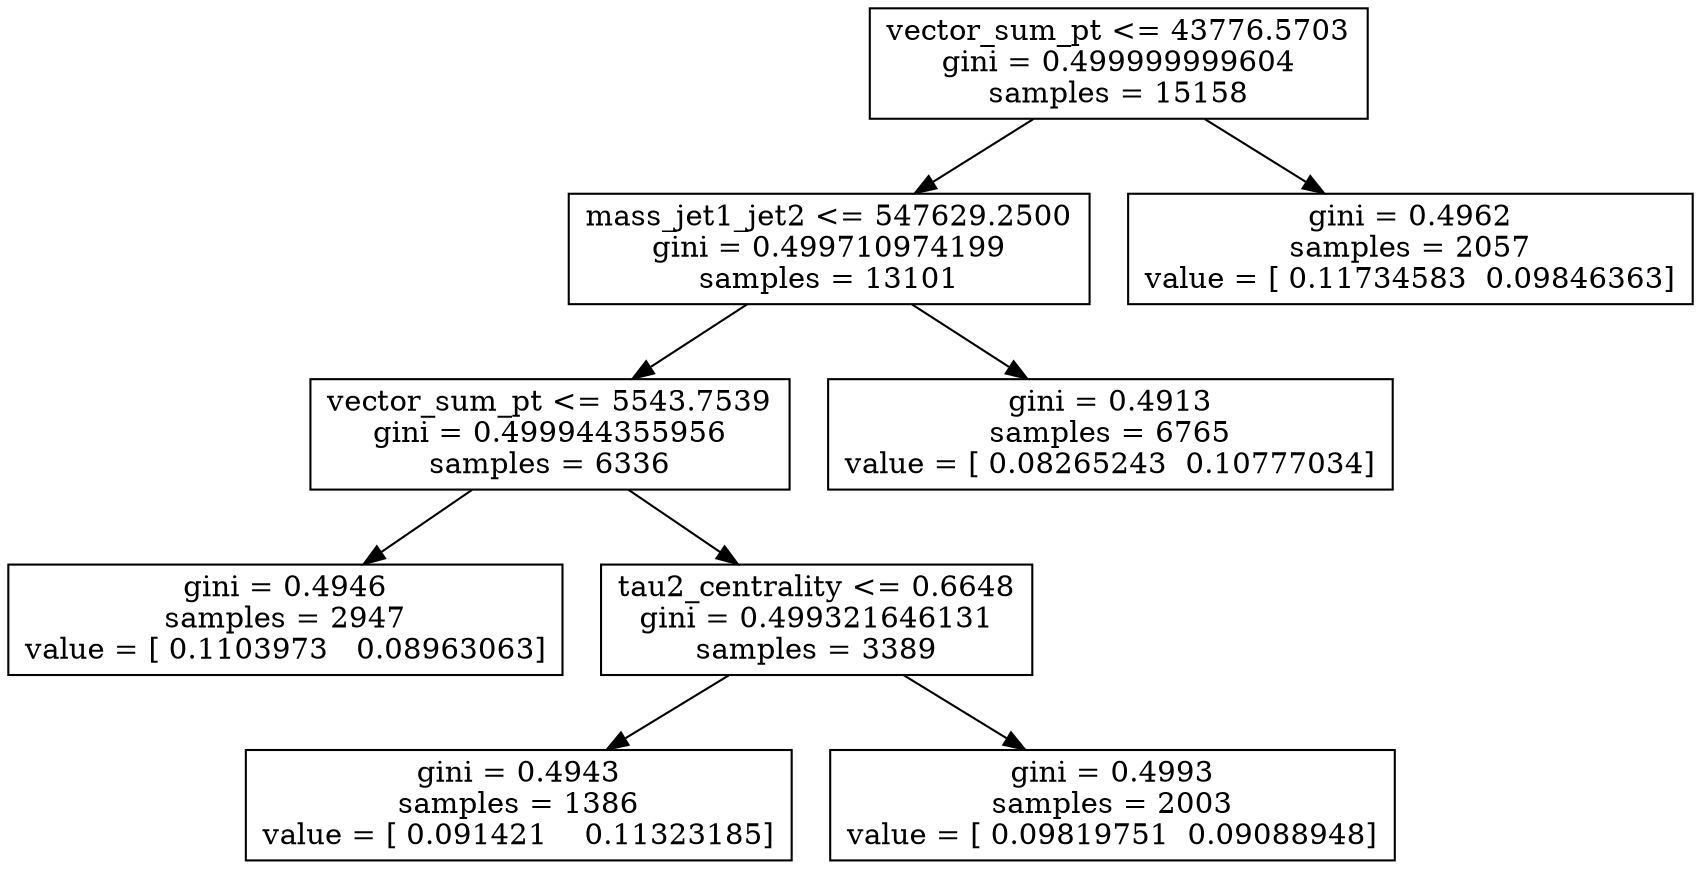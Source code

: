 digraph Tree {
0 [label="vector_sum_pt <= 43776.5703\ngini = 0.499999999604\nsamples = 15158", shape="box"] ;
1 [label="mass_jet1_jet2 <= 547629.2500\ngini = 0.499710974199\nsamples = 13101", shape="box"] ;
0 -> 1 ;
2 [label="vector_sum_pt <= 5543.7539\ngini = 0.499944355956\nsamples = 6336", shape="box"] ;
1 -> 2 ;
3 [label="gini = 0.4946\nsamples = 2947\nvalue = [ 0.1103973   0.08963063]", shape="box"] ;
2 -> 3 ;
4 [label="tau2_centrality <= 0.6648\ngini = 0.499321646131\nsamples = 3389", shape="box"] ;
2 -> 4 ;
5 [label="gini = 0.4943\nsamples = 1386\nvalue = [ 0.091421    0.11323185]", shape="box"] ;
4 -> 5 ;
6 [label="gini = 0.4993\nsamples = 2003\nvalue = [ 0.09819751  0.09088948]", shape="box"] ;
4 -> 6 ;
7 [label="gini = 0.4913\nsamples = 6765\nvalue = [ 0.08265243  0.10777034]", shape="box"] ;
1 -> 7 ;
8 [label="gini = 0.4962\nsamples = 2057\nvalue = [ 0.11734583  0.09846363]", shape="box"] ;
0 -> 8 ;
}